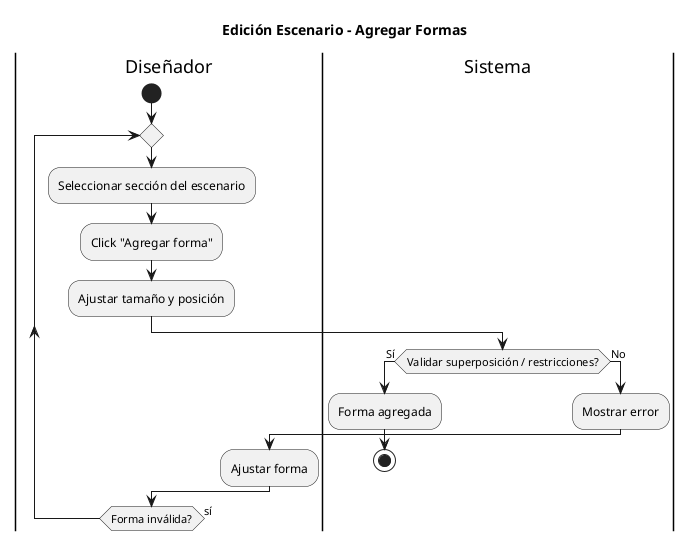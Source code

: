 @startuml
title Edición Escenario - Agregar Formas
|Diseñador|
start
repeat
  :Seleccionar sección del escenario;
  :Click "Agregar forma";
  :Ajustar tamaño y posición;

  |Sistema|
  if (Validar superposición / restricciones?) then (Sí)
    :Forma agregada;
    stop
  else (No)
    :Mostrar error;
    |Diseñador|
    :Ajustar forma;
  endif
repeat while (Forma inválida?) is (sí)
@enduml
